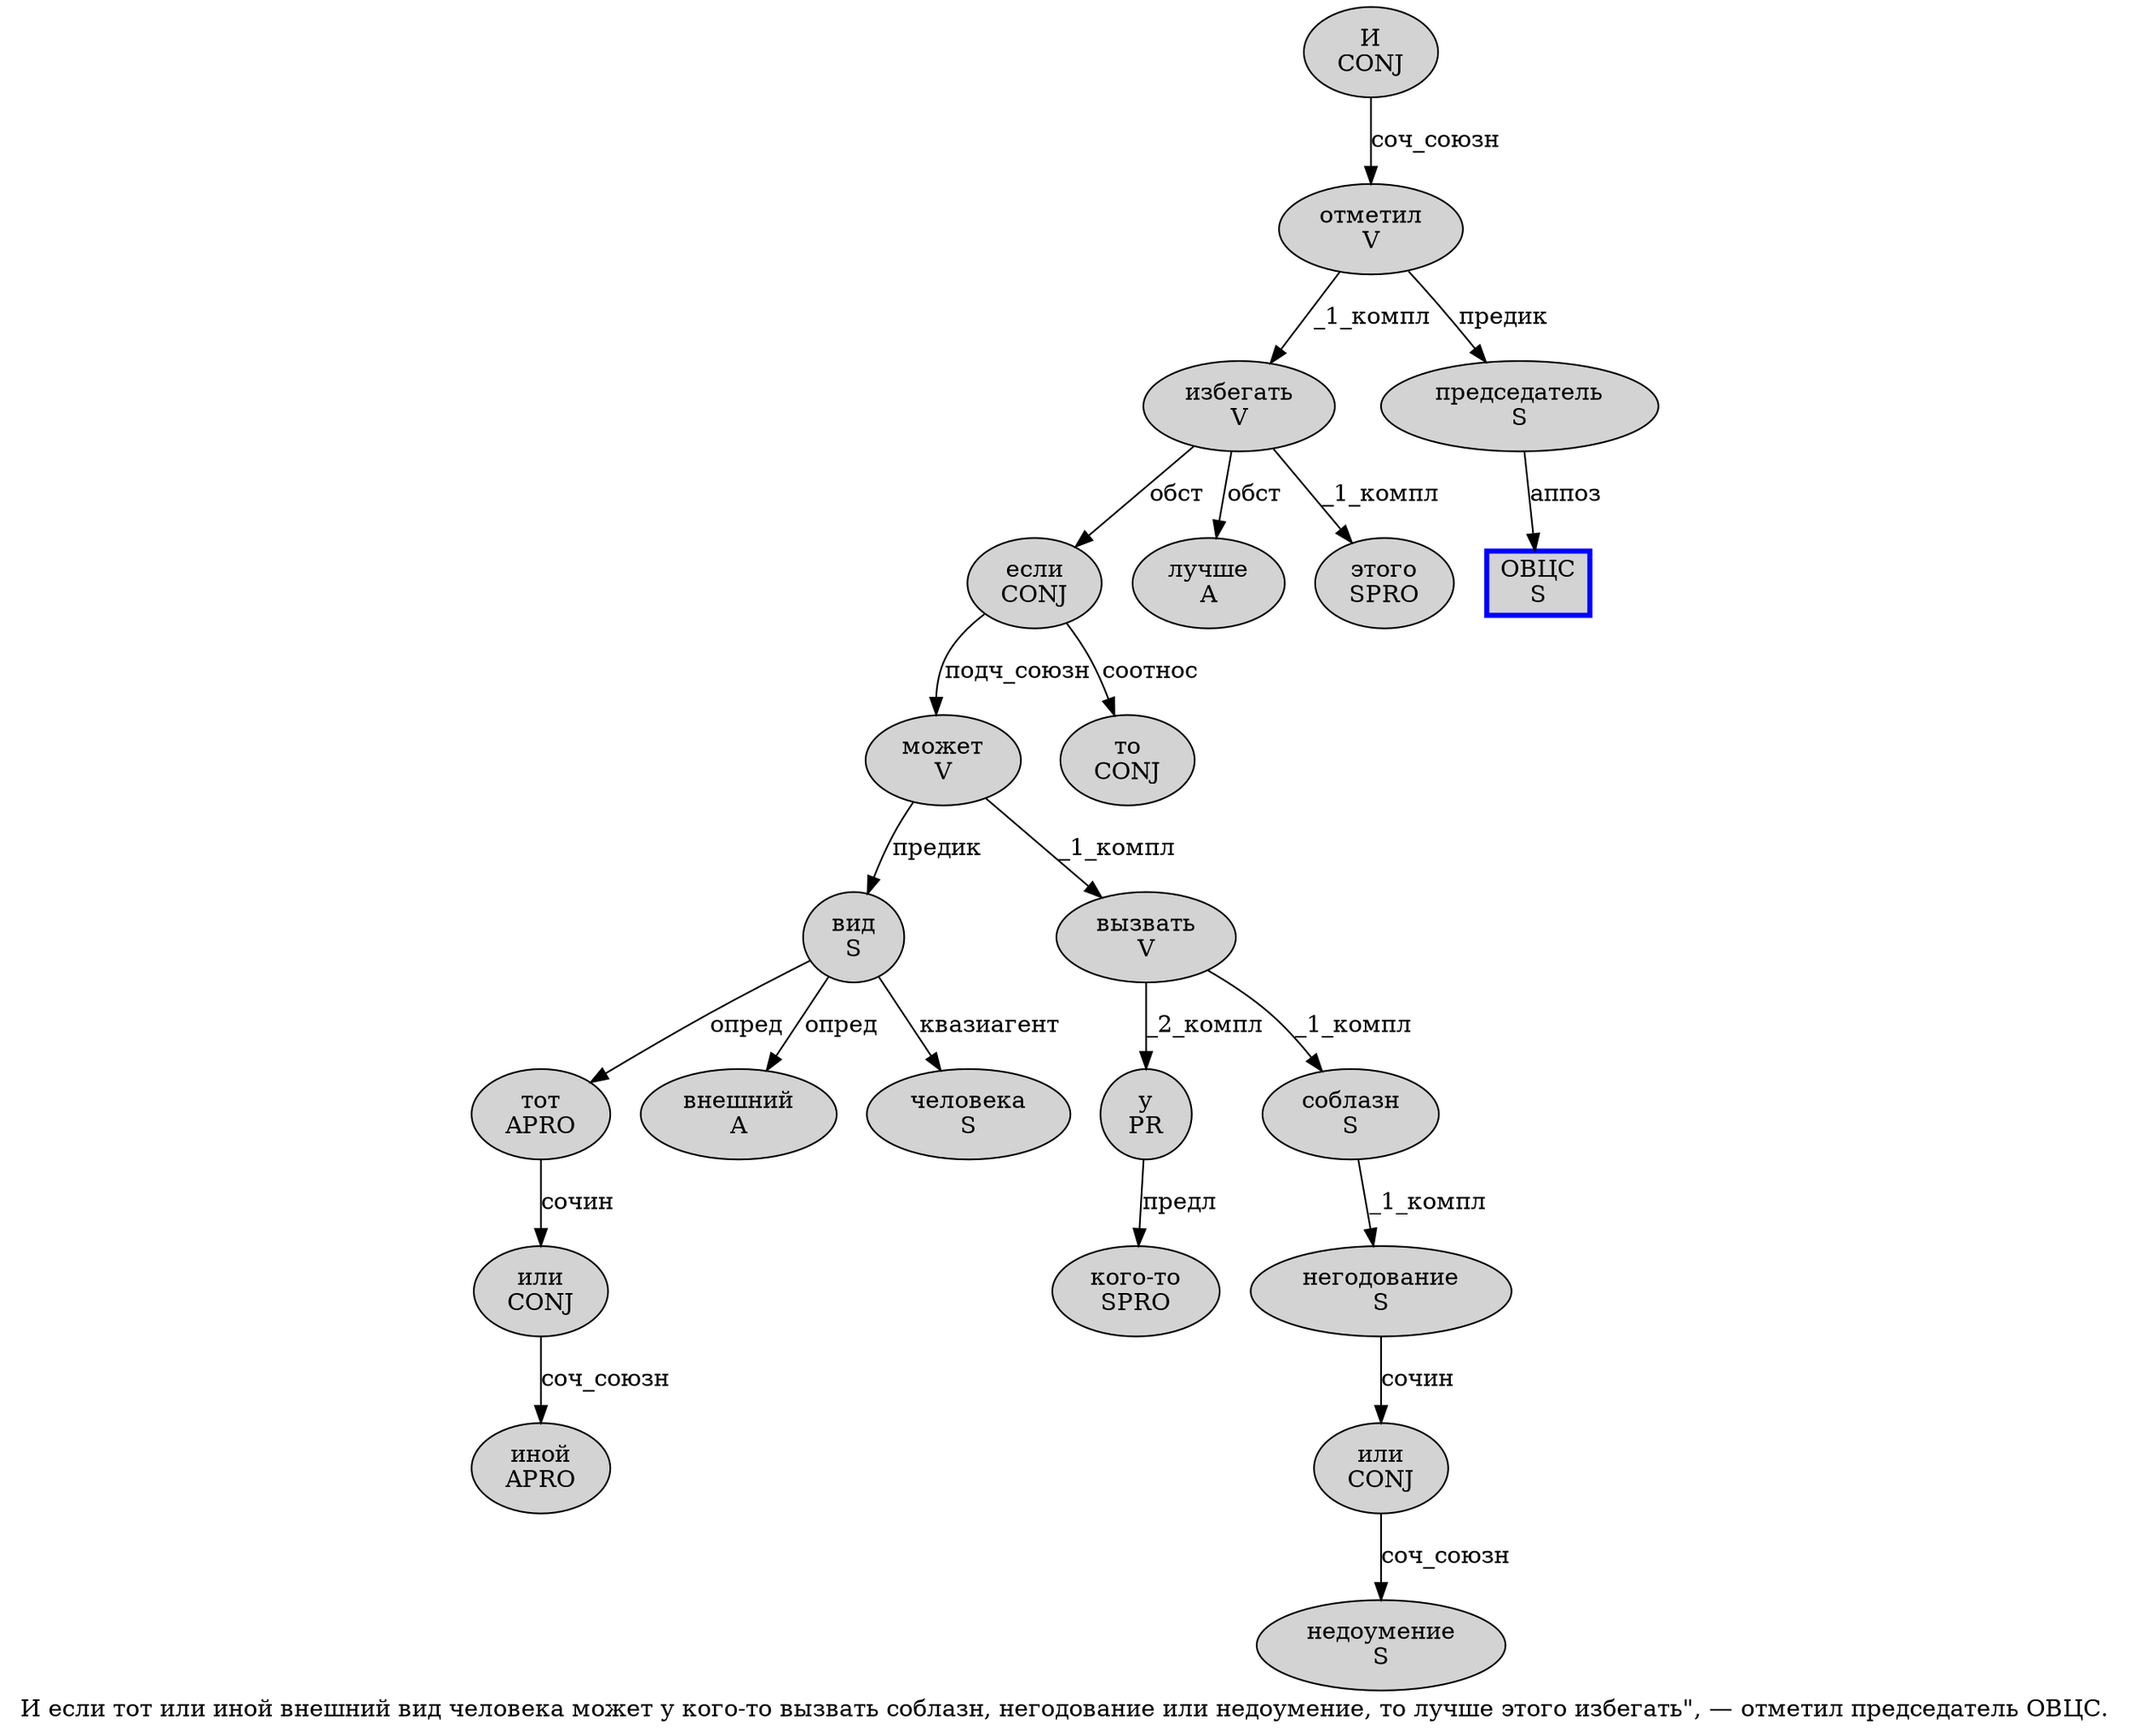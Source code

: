 digraph SENTENCE_879 {
	graph [label="И если тот или иной внешний вид человека может у кого-то вызвать соблазн, негодование или недоумение, то лучше этого избегать\", — отметил председатель ОВЦС."]
	node [style=filled]
		0 [label="И
CONJ" color="" fillcolor=lightgray penwidth=1 shape=ellipse]
		1 [label="если
CONJ" color="" fillcolor=lightgray penwidth=1 shape=ellipse]
		2 [label="тот
APRO" color="" fillcolor=lightgray penwidth=1 shape=ellipse]
		3 [label="или
CONJ" color="" fillcolor=lightgray penwidth=1 shape=ellipse]
		4 [label="иной
APRO" color="" fillcolor=lightgray penwidth=1 shape=ellipse]
		5 [label="внешний
A" color="" fillcolor=lightgray penwidth=1 shape=ellipse]
		6 [label="вид
S" color="" fillcolor=lightgray penwidth=1 shape=ellipse]
		7 [label="человека
S" color="" fillcolor=lightgray penwidth=1 shape=ellipse]
		8 [label="может
V" color="" fillcolor=lightgray penwidth=1 shape=ellipse]
		9 [label="у
PR" color="" fillcolor=lightgray penwidth=1 shape=ellipse]
		10 [label="кого-то
SPRO" color="" fillcolor=lightgray penwidth=1 shape=ellipse]
		11 [label="вызвать
V" color="" fillcolor=lightgray penwidth=1 shape=ellipse]
		12 [label="соблазн
S" color="" fillcolor=lightgray penwidth=1 shape=ellipse]
		14 [label="негодование
S" color="" fillcolor=lightgray penwidth=1 shape=ellipse]
		15 [label="или
CONJ" color="" fillcolor=lightgray penwidth=1 shape=ellipse]
		16 [label="недоумение
S" color="" fillcolor=lightgray penwidth=1 shape=ellipse]
		18 [label="то
CONJ" color="" fillcolor=lightgray penwidth=1 shape=ellipse]
		19 [label="лучше
A" color="" fillcolor=lightgray penwidth=1 shape=ellipse]
		20 [label="этого
SPRO" color="" fillcolor=lightgray penwidth=1 shape=ellipse]
		21 [label="избегать
V" color="" fillcolor=lightgray penwidth=1 shape=ellipse]
		25 [label="отметил
V" color="" fillcolor=lightgray penwidth=1 shape=ellipse]
		26 [label="председатель
S" color="" fillcolor=lightgray penwidth=1 shape=ellipse]
		27 [label="ОВЦС
S" color=blue fillcolor=lightgray penwidth=3 shape=box]
			1 -> 8 [label="подч_союзн"]
			1 -> 18 [label="соотнос"]
			8 -> 6 [label="предик"]
			8 -> 11 [label="_1_компл"]
			25 -> 21 [label="_1_компл"]
			25 -> 26 [label="предик"]
			2 -> 3 [label="сочин"]
			15 -> 16 [label="соч_союзн"]
			26 -> 27 [label="аппоз"]
			0 -> 25 [label="соч_союзн"]
			21 -> 1 [label="обст"]
			21 -> 19 [label="обст"]
			21 -> 20 [label="_1_компл"]
			14 -> 15 [label="сочин"]
			11 -> 9 [label="_2_компл"]
			11 -> 12 [label="_1_компл"]
			3 -> 4 [label="соч_союзн"]
			12 -> 14 [label="_1_компл"]
			6 -> 2 [label="опред"]
			6 -> 5 [label="опред"]
			6 -> 7 [label="квазиагент"]
			9 -> 10 [label="предл"]
}